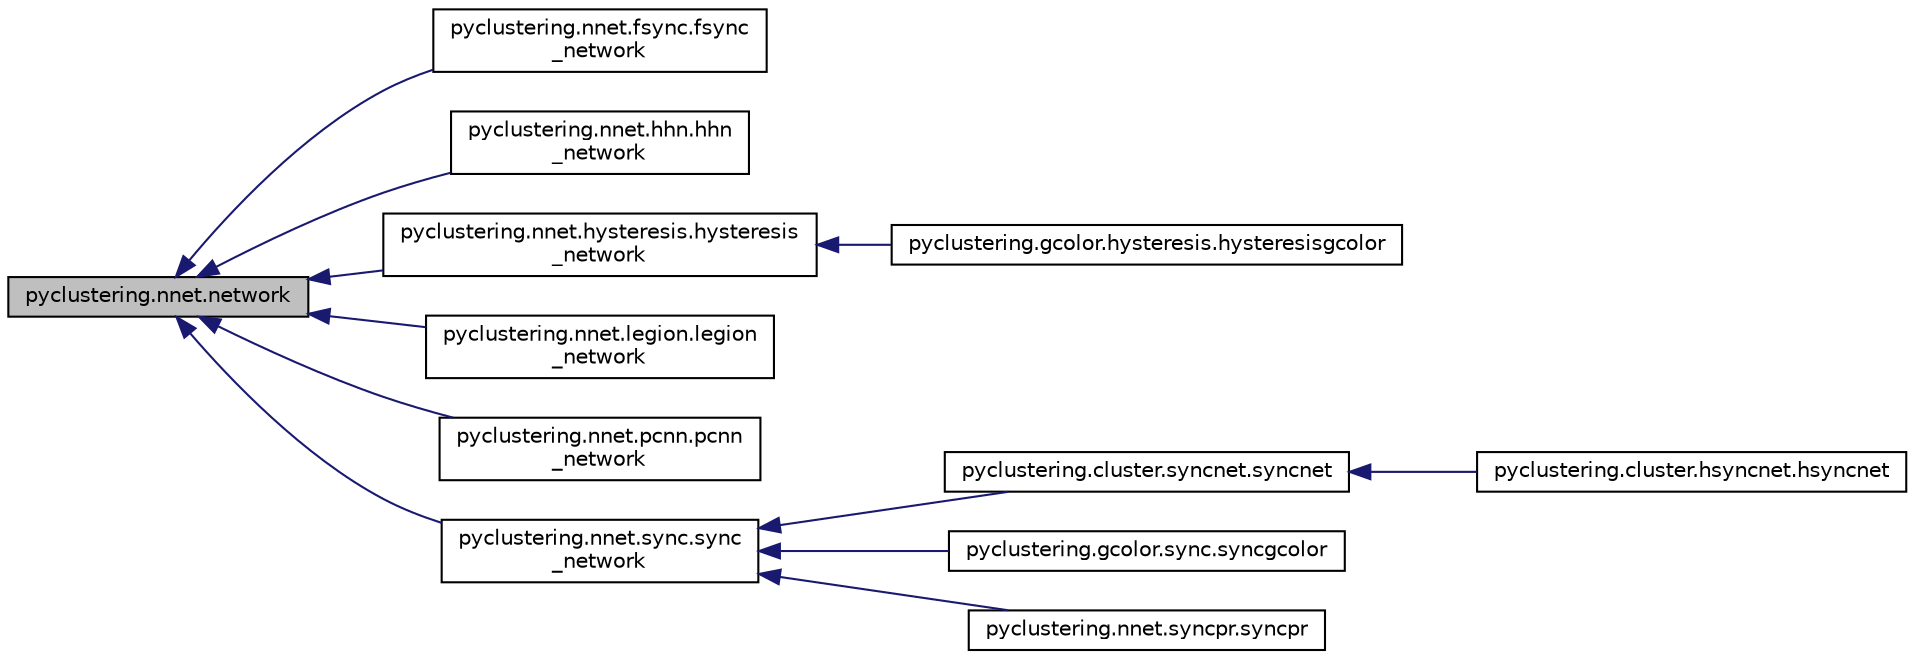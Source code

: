digraph "pyclustering.nnet.network"
{
 // INTERACTIVE_SVG=YES
 // LATEX_PDF_SIZE
  edge [fontname="Helvetica",fontsize="10",labelfontname="Helvetica",labelfontsize="10"];
  node [fontname="Helvetica",fontsize="10",shape=record];
  rankdir="LR";
  Node1 [label="pyclustering.nnet.network",height=0.2,width=0.4,color="black", fillcolor="grey75", style="filled", fontcolor="black",tooltip="Common network description that consists of information about oscillators and connection between them..."];
  Node1 -> Node2 [dir="back",color="midnightblue",fontsize="10",style="solid",fontname="Helvetica"];
  Node2 [label="pyclustering.nnet.fsync.fsync\l_network",height=0.2,width=0.4,color="black", fillcolor="white", style="filled",URL="$dc/d73/classpyclustering_1_1nnet_1_1fsync_1_1fsync__network.html",tooltip="Model of oscillatory network that uses Landau-Stuart oscillator and Kuramoto model as a synchronizati..."];
  Node1 -> Node3 [dir="back",color="midnightblue",fontsize="10",style="solid",fontname="Helvetica"];
  Node3 [label="pyclustering.nnet.hhn.hhn\l_network",height=0.2,width=0.4,color="black", fillcolor="white", style="filled",URL="$de/dec/classpyclustering_1_1nnet_1_1hhn_1_1hhn__network.html",tooltip="Oscillatory Neural Network with central element based on Hodgkin-Huxley neuron model."];
  Node1 -> Node4 [dir="back",color="midnightblue",fontsize="10",style="solid",fontname="Helvetica"];
  Node4 [label="pyclustering.nnet.hysteresis.hysteresis\l_network",height=0.2,width=0.4,color="black", fillcolor="white", style="filled",URL="$dd/dea/classpyclustering_1_1nnet_1_1hysteresis_1_1hysteresis__network.html",tooltip="Hysteresis oscillatory network that uses relaxation oscillators that are represented by objective hys..."];
  Node4 -> Node5 [dir="back",color="midnightblue",fontsize="10",style="solid",fontname="Helvetica"];
  Node5 [label="pyclustering.gcolor.hysteresis.hysteresisgcolor",height=0.2,width=0.4,color="black", fillcolor="white", style="filled",URL="$df/df9/classpyclustering_1_1gcolor_1_1hysteresis_1_1hysteresisgcolor.html",tooltip="Class represents graph coloring algorithm based on hysteresis oscillatory network."];
  Node1 -> Node6 [dir="back",color="midnightblue",fontsize="10",style="solid",fontname="Helvetica"];
  Node6 [label="pyclustering.nnet.legion.legion\l_network",height=0.2,width=0.4,color="black", fillcolor="white", style="filled",URL="$d4/dc2/classpyclustering_1_1nnet_1_1legion_1_1legion__network.html",tooltip="Local excitatory global inhibitory oscillatory network (LEGION) that uses relaxation oscillator based..."];
  Node1 -> Node7 [dir="back",color="midnightblue",fontsize="10",style="solid",fontname="Helvetica"];
  Node7 [label="pyclustering.nnet.pcnn.pcnn\l_network",height=0.2,width=0.4,color="black", fillcolor="white", style="filled",URL="$d0/da2/classpyclustering_1_1nnet_1_1pcnn_1_1pcnn__network.html",tooltip="Model of oscillatory network that is based on the Eckhorn model."];
  Node1 -> Node8 [dir="back",color="midnightblue",fontsize="10",style="solid",fontname="Helvetica"];
  Node8 [label="pyclustering.nnet.sync.sync\l_network",height=0.2,width=0.4,color="black", fillcolor="white", style="filled",URL="$db/de3/classpyclustering_1_1nnet_1_1sync_1_1sync__network.html",tooltip="Model of oscillatory network that is based on the Kuramoto model of synchronization."];
  Node8 -> Node9 [dir="back",color="midnightblue",fontsize="10",style="solid",fontname="Helvetica"];
  Node9 [label="pyclustering.cluster.syncnet.syncnet",height=0.2,width=0.4,color="black", fillcolor="white", style="filled",URL="$d4/d98/classpyclustering_1_1cluster_1_1syncnet_1_1syncnet.html",tooltip="Class represents clustering algorithm SyncNet."];
  Node9 -> Node10 [dir="back",color="midnightblue",fontsize="10",style="solid",fontname="Helvetica"];
  Node10 [label="pyclustering.cluster.hsyncnet.hsyncnet",height=0.2,width=0.4,color="black", fillcolor="white", style="filled",URL="$d5/d0a/classpyclustering_1_1cluster_1_1hsyncnet_1_1hsyncnet.html",tooltip="Class represents clustering algorithm HSyncNet."];
  Node8 -> Node11 [dir="back",color="midnightblue",fontsize="10",style="solid",fontname="Helvetica"];
  Node11 [label="pyclustering.gcolor.sync.syncgcolor",height=0.2,width=0.4,color="black", fillcolor="white", style="filled",URL="$d5/d98/classpyclustering_1_1gcolor_1_1sync_1_1syncgcolor.html",tooltip="Oscillatory network based on Kuramoto model with negative and positive connections for graph coloring..."];
  Node8 -> Node12 [dir="back",color="midnightblue",fontsize="10",style="solid",fontname="Helvetica"];
  Node12 [label="pyclustering.nnet.syncpr.syncpr",height=0.2,width=0.4,color="black", fillcolor="white", style="filled",URL="$d8/d08/classpyclustering_1_1nnet_1_1syncpr_1_1syncpr.html",tooltip="Model of phase oscillatory network for pattern recognition that is based on the Kuramoto model."];
}
